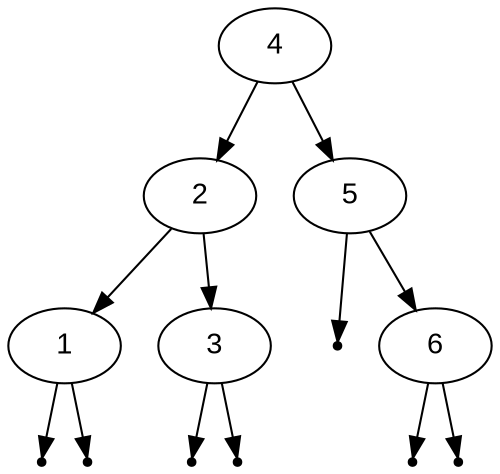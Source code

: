 digraph BinarySearchTree {
    node [fontname = "Arial"];
    4 -> 2;
    2 -> 1;
    null0[shape=point];
    1 -> null0;
    null1[shape=point];
    1 -> null1;
    2 -> 3;
    null2[shape=point];
    3 -> null2;
    null3[shape=point];
    3 -> null3;
    4 -> 5;
    null4[shape=point];
    5 -> null4;
    5 -> 6;
    null5[shape=point];
    6 -> null5;
    null6[shape=point];
    6 -> null6;
}